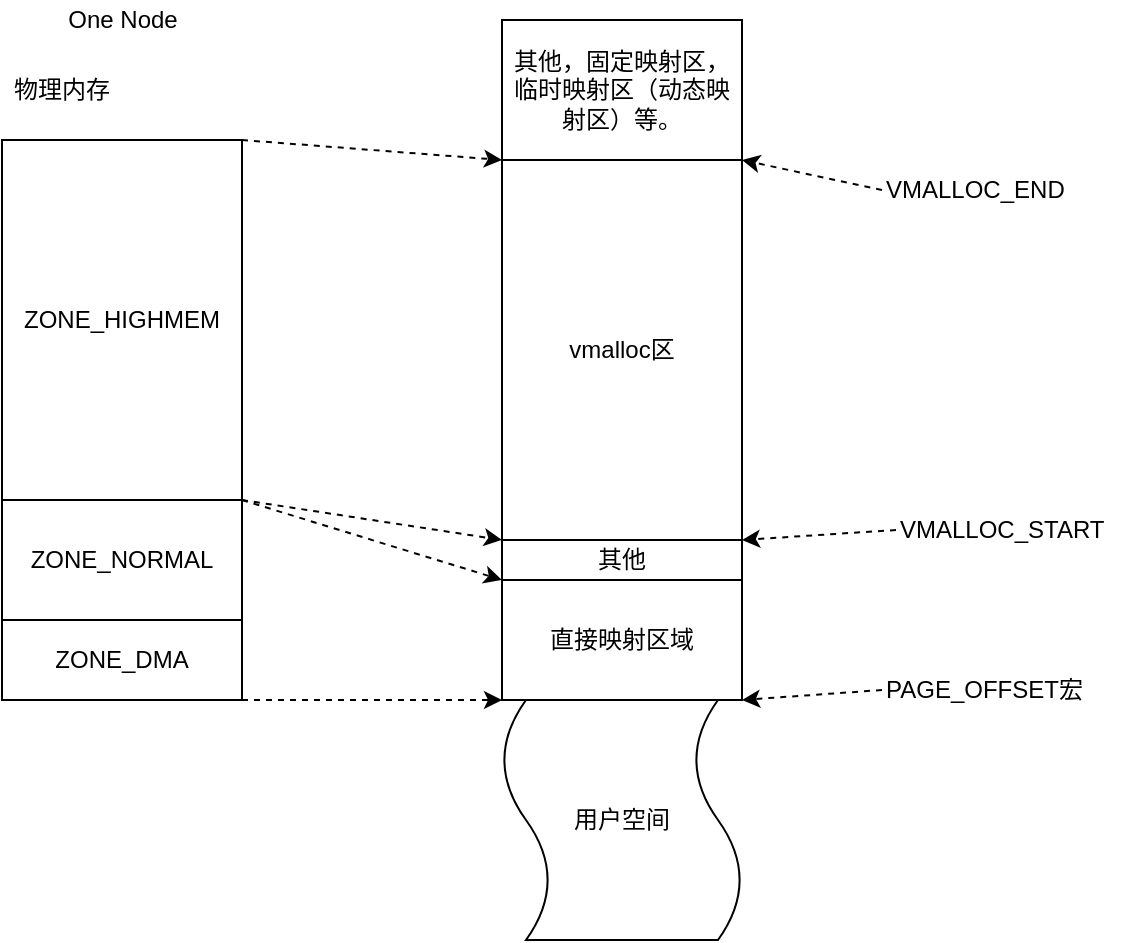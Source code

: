 <mxfile version="16.5.1" type="device"><diagram id="8Mqfrdow5IHjxJaoSnie" name="第 1 页"><mxGraphModel dx="1073" dy="465" grid="1" gridSize="10" guides="1" tooltips="1" connect="1" arrows="1" fold="1" page="1" pageScale="1" pageWidth="1654" pageHeight="1169" math="0" shadow="0"><root><mxCell id="0"/><mxCell id="1" parent="0"/><mxCell id="qFGafsyxrBc_BhQfci6m-1" value="ZONE_DMA" style="rounded=0;whiteSpace=wrap;html=1;" vertex="1" parent="1"><mxGeometry x="260" y="430" width="120" height="40" as="geometry"/></mxCell><mxCell id="qFGafsyxrBc_BhQfci6m-2" value="&lt;span&gt;ZONE_NORMAL&lt;/span&gt;" style="rounded=0;whiteSpace=wrap;html=1;" vertex="1" parent="1"><mxGeometry x="260" y="370" width="120" height="60" as="geometry"/></mxCell><mxCell id="qFGafsyxrBc_BhQfci6m-3" value="ZONE_HIGHMEM" style="rounded=0;whiteSpace=wrap;html=1;" vertex="1" parent="1"><mxGeometry x="260" y="190" width="120" height="180" as="geometry"/></mxCell><mxCell id="qFGafsyxrBc_BhQfci6m-4" value="One Node" style="text;html=1;align=center;verticalAlign=middle;resizable=0;points=[];autosize=1;strokeColor=none;fillColor=none;" vertex="1" parent="1"><mxGeometry x="285" y="120" width="70" height="20" as="geometry"/></mxCell><mxCell id="qFGafsyxrBc_BhQfci6m-5" value="物理内存" style="text;html=1;strokeColor=none;fillColor=none;align=center;verticalAlign=middle;whiteSpace=wrap;rounded=0;" vertex="1" parent="1"><mxGeometry x="260" y="150" width="60" height="30" as="geometry"/></mxCell><mxCell id="qFGafsyxrBc_BhQfci6m-6" value="" style="shape=tape;whiteSpace=wrap;html=1;size=0.2;rotation=90;" vertex="1" parent="1"><mxGeometry x="510" y="470" width="120" height="120" as="geometry"/></mxCell><mxCell id="qFGafsyxrBc_BhQfci6m-7" value="用户空间" style="text;html=1;strokeColor=none;fillColor=none;align=center;verticalAlign=middle;whiteSpace=wrap;rounded=0;" vertex="1" parent="1"><mxGeometry x="540" y="515" width="60" height="30" as="geometry"/></mxCell><mxCell id="qFGafsyxrBc_BhQfci6m-8" value="PAGE_OFFSET宏" style="text;html=1;strokeColor=none;fillColor=none;align=left;verticalAlign=middle;whiteSpace=wrap;rounded=0;" vertex="1" parent="1"><mxGeometry x="700" y="450" width="120" height="30" as="geometry"/></mxCell><mxCell id="qFGafsyxrBc_BhQfci6m-9" value="直接映射区域" style="rounded=0;whiteSpace=wrap;html=1;" vertex="1" parent="1"><mxGeometry x="510" y="410" width="120" height="60" as="geometry"/></mxCell><mxCell id="qFGafsyxrBc_BhQfci6m-11" value="" style="endArrow=classic;html=1;rounded=0;dashed=1;exitX=1;exitY=1;exitDx=0;exitDy=0;entryX=0;entryY=1;entryDx=0;entryDy=0;" edge="1" parent="1" source="qFGafsyxrBc_BhQfci6m-1" target="qFGafsyxrBc_BhQfci6m-9"><mxGeometry width="50" height="50" relative="1" as="geometry"><mxPoint x="390" y="480" as="sourcePoint"/><mxPoint x="440" y="430" as="targetPoint"/></mxGeometry></mxCell><mxCell id="qFGafsyxrBc_BhQfci6m-12" value="" style="endArrow=classic;html=1;rounded=0;dashed=1;entryX=0;entryY=0;entryDx=0;entryDy=0;exitX=1;exitY=1;exitDx=0;exitDy=0;" edge="1" parent="1" source="qFGafsyxrBc_BhQfci6m-3" target="qFGafsyxrBc_BhQfci6m-9"><mxGeometry width="50" height="50" relative="1" as="geometry"><mxPoint x="310" y="570" as="sourcePoint"/><mxPoint x="360" y="520" as="targetPoint"/></mxGeometry></mxCell><mxCell id="qFGafsyxrBc_BhQfci6m-13" value="其他" style="rounded=0;whiteSpace=wrap;html=1;" vertex="1" parent="1"><mxGeometry x="510" y="390" width="120" height="20" as="geometry"/></mxCell><mxCell id="qFGafsyxrBc_BhQfci6m-14" value="vmalloc区" style="rounded=0;whiteSpace=wrap;html=1;" vertex="1" parent="1"><mxGeometry x="510" y="200" width="120" height="190" as="geometry"/></mxCell><mxCell id="qFGafsyxrBc_BhQfci6m-15" value="其他，固定映射区，临时映射区（动态映射区）等。" style="rounded=0;whiteSpace=wrap;html=1;" vertex="1" parent="1"><mxGeometry x="510" y="130" width="120" height="70" as="geometry"/></mxCell><mxCell id="qFGafsyxrBc_BhQfci6m-16" value="" style="endArrow=classic;html=1;rounded=0;dashed=1;entryX=0;entryY=1;entryDx=0;entryDy=0;exitX=1;exitY=0;exitDx=0;exitDy=0;" edge="1" parent="1" source="qFGafsyxrBc_BhQfci6m-3" target="qFGafsyxrBc_BhQfci6m-15"><mxGeometry width="50" height="50" relative="1" as="geometry"><mxPoint x="310" y="570" as="sourcePoint"/><mxPoint x="360" y="520" as="targetPoint"/></mxGeometry></mxCell><mxCell id="qFGafsyxrBc_BhQfci6m-17" value="" style="endArrow=classic;html=1;rounded=0;dashed=1;entryX=0;entryY=1;entryDx=0;entryDy=0;exitX=1;exitY=1;exitDx=0;exitDy=0;" edge="1" parent="1" source="qFGafsyxrBc_BhQfci6m-3" target="qFGafsyxrBc_BhQfci6m-14"><mxGeometry width="50" height="50" relative="1" as="geometry"><mxPoint x="320" y="580" as="sourcePoint"/><mxPoint x="370" y="530" as="targetPoint"/></mxGeometry></mxCell><mxCell id="qFGafsyxrBc_BhQfci6m-18" value="VMALLOC_START" style="text;html=1;strokeColor=none;fillColor=none;align=left;verticalAlign=middle;whiteSpace=wrap;rounded=0;" vertex="1" parent="1"><mxGeometry x="707" y="370" width="120" height="30" as="geometry"/></mxCell><mxCell id="qFGafsyxrBc_BhQfci6m-19" value="VMALLOC_END" style="text;html=1;strokeColor=none;fillColor=none;align=left;verticalAlign=middle;whiteSpace=wrap;rounded=0;" vertex="1" parent="1"><mxGeometry x="700" y="200" width="120" height="30" as="geometry"/></mxCell><mxCell id="qFGafsyxrBc_BhQfci6m-21" value="" style="endArrow=classic;html=1;rounded=0;dashed=1;exitX=0;exitY=0.5;exitDx=0;exitDy=0;entryX=1;entryY=1;entryDx=0;entryDy=0;" edge="1" parent="1" source="qFGafsyxrBc_BhQfci6m-8" target="qFGafsyxrBc_BhQfci6m-9"><mxGeometry width="50" height="50" relative="1" as="geometry"><mxPoint x="310" y="570" as="sourcePoint"/><mxPoint x="360" y="520" as="targetPoint"/></mxGeometry></mxCell><mxCell id="qFGafsyxrBc_BhQfci6m-22" value="" style="endArrow=classic;html=1;rounded=0;dashed=1;exitX=0;exitY=0.5;exitDx=0;exitDy=0;entryX=1;entryY=1;entryDx=0;entryDy=0;" edge="1" parent="1" source="qFGafsyxrBc_BhQfci6m-19" target="qFGafsyxrBc_BhQfci6m-15"><mxGeometry width="50" height="50" relative="1" as="geometry"><mxPoint x="310" y="570" as="sourcePoint"/><mxPoint x="360" y="520" as="targetPoint"/></mxGeometry></mxCell><mxCell id="qFGafsyxrBc_BhQfci6m-23" value="" style="endArrow=classic;html=1;rounded=0;dashed=1;exitX=0;exitY=0.5;exitDx=0;exitDy=0;entryX=1;entryY=0;entryDx=0;entryDy=0;" edge="1" parent="1" source="qFGafsyxrBc_BhQfci6m-18" target="qFGafsyxrBc_BhQfci6m-13"><mxGeometry width="50" height="50" relative="1" as="geometry"><mxPoint x="320" y="580" as="sourcePoint"/><mxPoint x="370" y="530" as="targetPoint"/></mxGeometry></mxCell></root></mxGraphModel></diagram></mxfile>